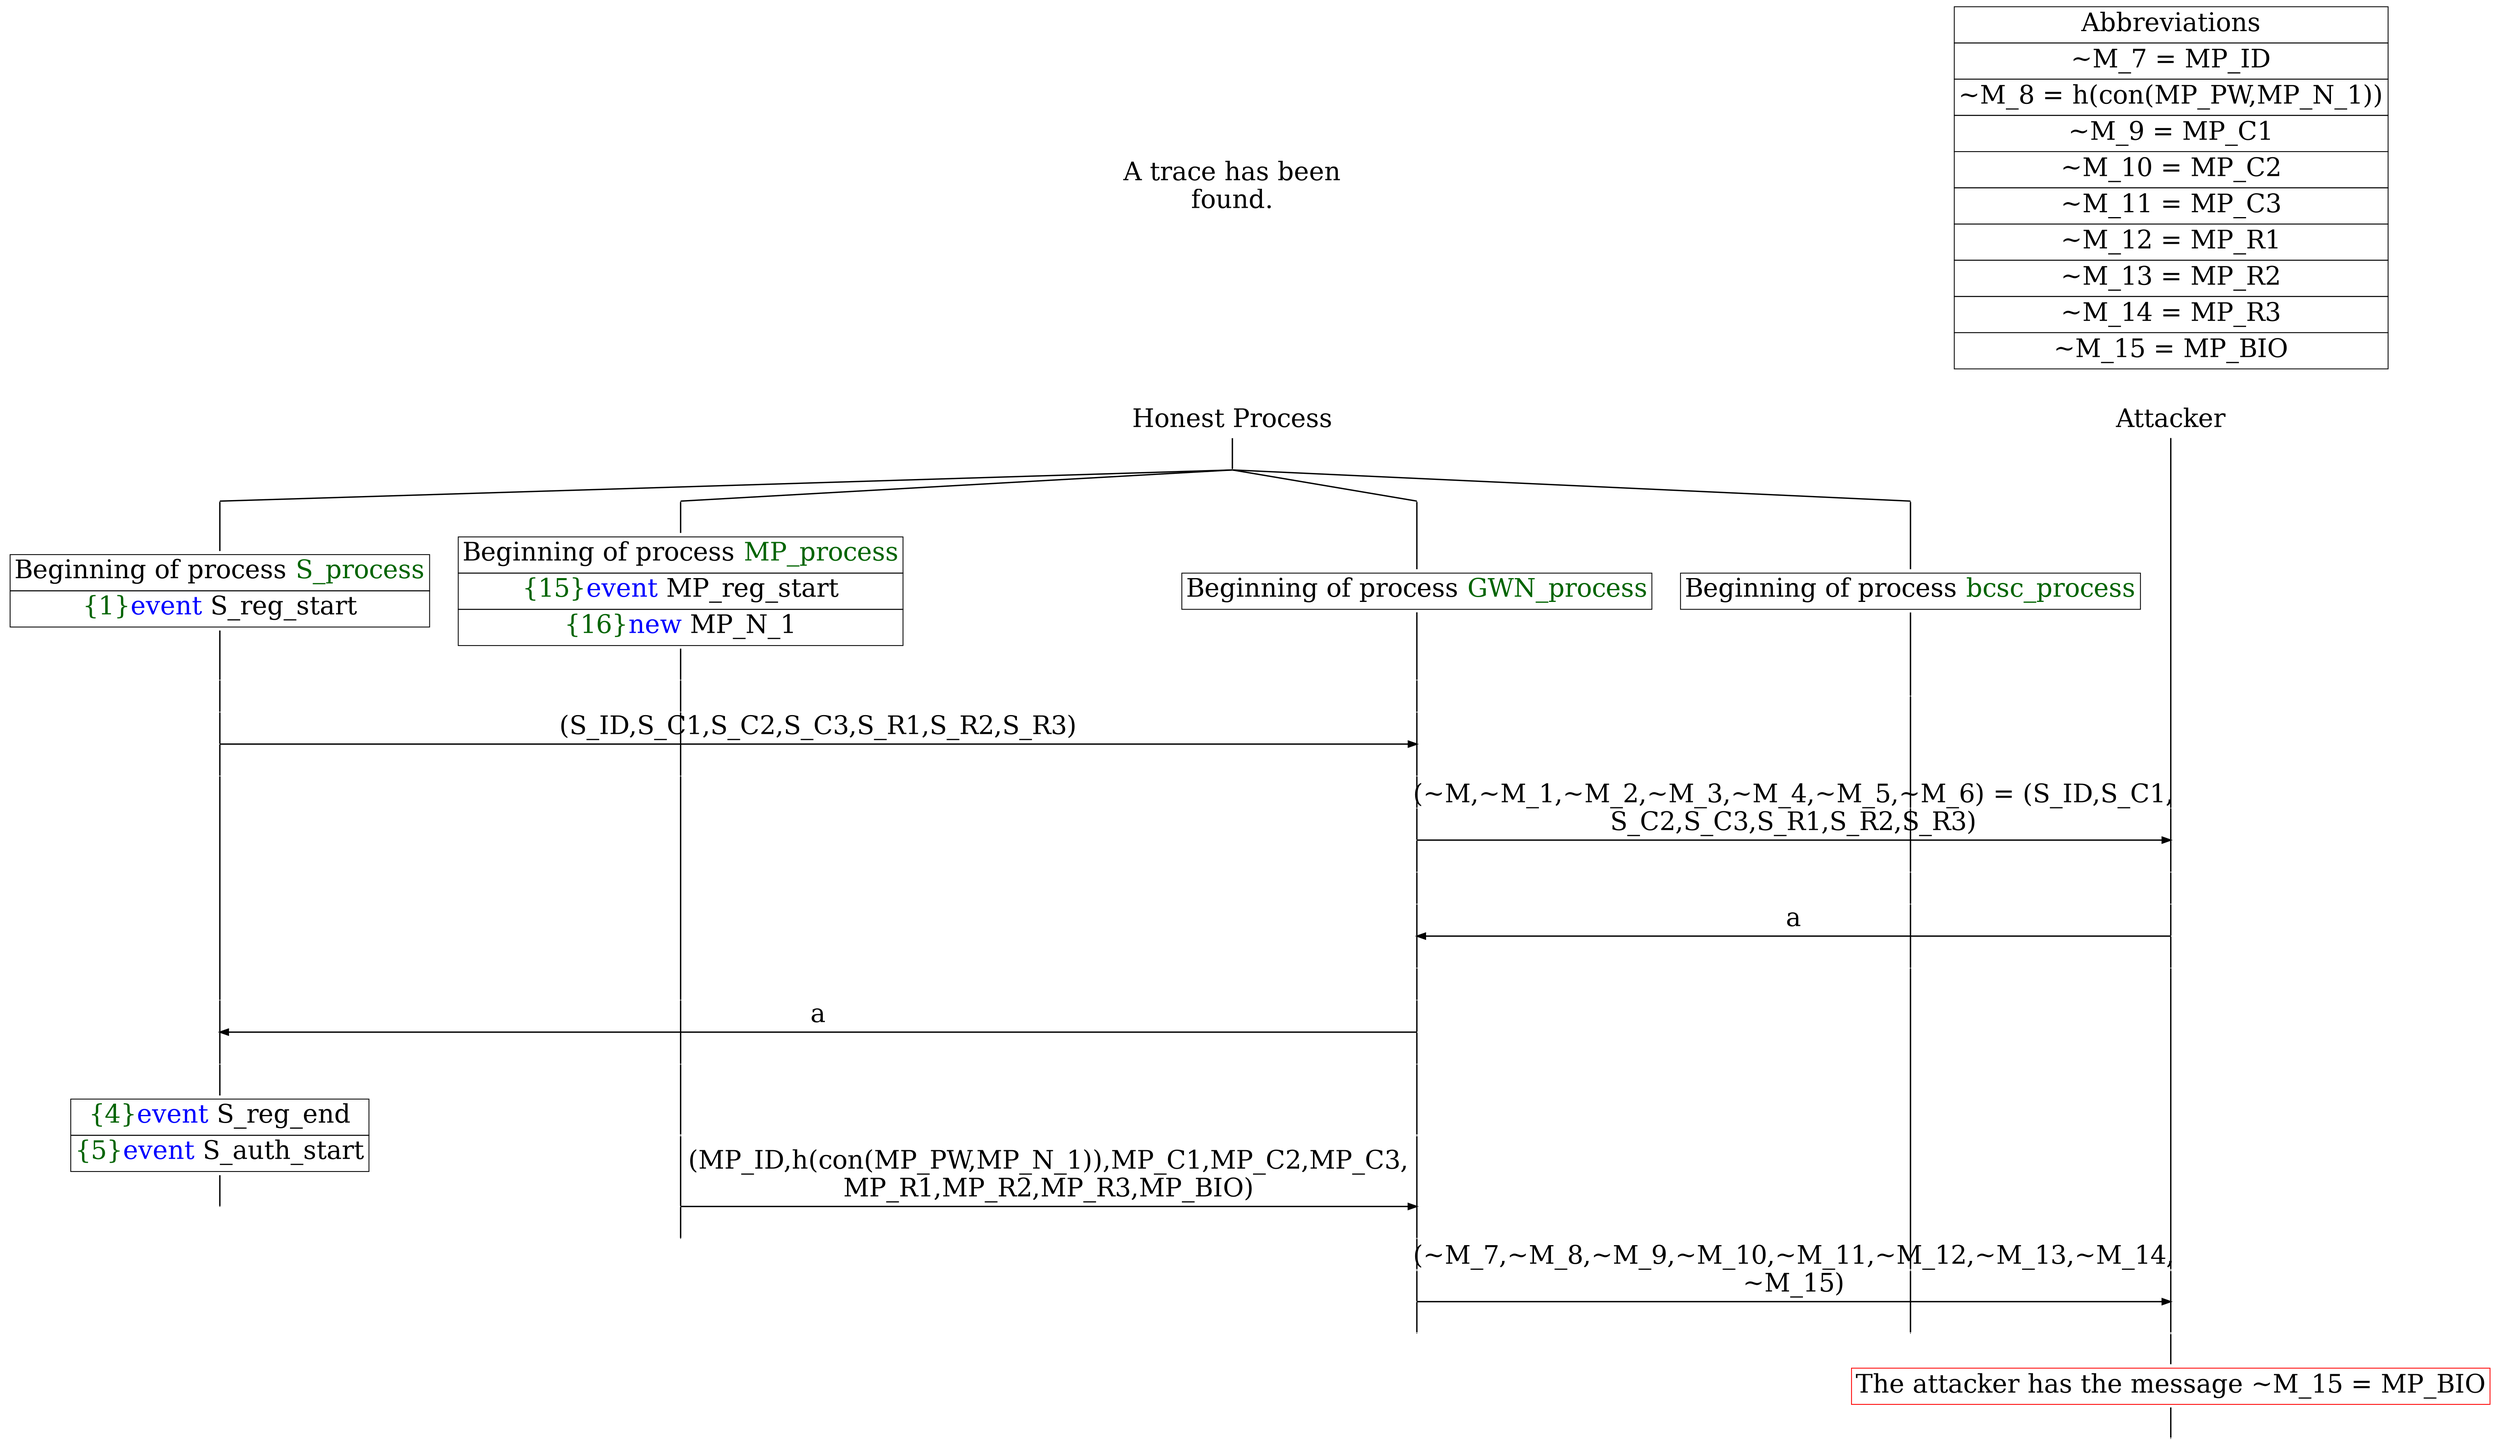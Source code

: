 digraph {
graph [ordering = out]
edge [arrowhead = none, penwidth = 1.6, fontsize = 30]
node [shape = point, width = 0, height = 0, fontsize = 30]
Trace [label = <A trace has been<br/>
found.<br/>
>, shape = plaintext]
P0__0 [label = "Honest Process", shape = plaintext]
P__0 [label = "Attacker", shape = plaintext]
Trace -> P0__0 [label = "", style = invisible, weight = 100]{rank = same; P0__0 P__0}
P0__0 -> P0__1 [label = <>, weight = 100]
/*RPar */
P0__1 -> P0_3__1 [label = <>]
P0__1 -> P0_2__1 [label = <>]
P0__1 -> P0_1__1 [label = <>]
P0__1 -> P0_0__1 [label = <>]
P0__1 [label = "", fixedsize = false, width = 0, height = 0, shape = none]
{rank = same; P0_0__1 P0_1__1 P0_2__1 P0_3__1}
P0_0__1 -> P0_0__2 [label = <>, weight = 100]
P0_0__2 [shape = plaintext, label = <<TABLE BORDER="0" CELLBORDER="1" CELLSPACING="0" CELLPADDING="4"> <TR><TD>Beginning of process <FONT COLOR="darkgreen">bcsc_process</FONT></TD></TR></TABLE>>]
P0_0__2 -> P0_0__3 [label = <>, weight = 100]
P0_1__1 -> P0_1__2 [label = <>, weight = 100]
P0_1__2 [shape = plaintext, label = <<TABLE BORDER="0" CELLBORDER="1" CELLSPACING="0" CELLPADDING="4"> <TR><TD>Beginning of process <FONT COLOR="darkgreen">GWN_process</FONT></TD></TR></TABLE>>]
P0_1__2 -> P0_1__3 [label = <>, weight = 100]
P0_2__1 -> P0_2__2 [label = <>, weight = 100]
P0_2__2 [shape = plaintext, label = <<TABLE BORDER="0" CELLBORDER="1" CELLSPACING="0" CELLPADDING="4"> <TR><TD>Beginning of process <FONT COLOR="darkgreen">MP_process</FONT></TD></TR><TR><TD><FONT COLOR="darkgreen">{15}</FONT><FONT COLOR="blue">event</FONT> MP_reg_start</TD></TR><TR><TD><FONT COLOR="darkgreen">{16}</FONT><FONT COLOR="blue">new </FONT>MP_N_1</TD></TR></TABLE>>]
P0_2__2 -> P0_2__3 [label = <>, weight = 100]
P0_3__1 -> P0_3__2 [label = <>, weight = 100]
P0_3__2 [shape = plaintext, label = <<TABLE BORDER="0" CELLBORDER="1" CELLSPACING="0" CELLPADDING="4"> <TR><TD>Beginning of process <FONT COLOR="darkgreen">S_process</FONT></TD></TR><TR><TD><FONT COLOR="darkgreen">{1}</FONT><FONT COLOR="blue">event</FONT> S_reg_start</TD></TR></TABLE>>]
P0_3__2 -> P0_3__3 [label = <>, weight = 100]
P0_3__3 -> P0_3__4 [label = <>, weight = 100]
P0_2__3 -> P0_2__4 [label = <>, weight = 100]
P0_1__3 -> P0_1__4 [label = <>, weight = 100]
{rank = same; P0_1__4 P0_2__4 P0_3__4}
P0_3__4 -> P0_3__5 [label = <>, weight = 100]
P0_1__4 -> P0_1__5 [label = <>, weight = 100]
{rank = same; P0_1__5 P0_3__5}
P0_3__5 -> P0_1__5 [label = <(S_ID,S_C1,S_C2,S_C3,S_R1,S_R2,S_R3)>, arrowhead = normal]
P0_3__5 -> P0_3__6 [label = <>, weight = 100]
P0_2__4 -> P0_2__5 [label = <>, weight = 100]
P0_1__5 -> P0_1__6 [label = <>, weight = 100]
{rank = same; P0_1__6 P0_2__5 P0_3__6}
P0_1__6 -> P0_1__7 [label = <>, weight = 100]
P0_0__3 -> P0_0__4 [label = <>, weight = 100]
P__0 -> P__1 [label = <>, weight = 100]
{rank = same; P__1 P0_0__4 P0_1__7}
P0_1__7 -> P0_1__8 [label = <>, weight = 100]
P__1 -> P__2 [label = <>, weight = 100]
{rank = same; P__2 P0_1__8}
P0_1__8 -> P__2 [label = <(~M,~M_1,~M_2,~M_3,~M_4,~M_5,~M_6) = (S_ID,S_C1,<br/>
S_C2,S_C3,S_R1,S_R2,S_R3)>, arrowhead = normal]
P0_1__8 -> P0_1__9 [label = <>, weight = 100]
P0_0__4 -> P0_0__5 [label = <>, weight = 100]
P__2 -> P__3 [label = <>, weight = 100]
{rank = same; P__3 P0_0__5 P0_1__9}
P0_1__9 -> P0_1__10 [label = <>, weight = 100]
P0_0__5 -> P0_0__6 [label = <>, weight = 100]
P__3 -> P__4 [label = <>, weight = 100]
{rank = same; P__4 P0_0__6 P0_1__10}
P0_1__10 -> P0_1__11 [label = <>, weight = 100]
P__4 -> P__5 [label = <>, weight = 100]
{rank = same; P__5 P0_1__11}
P0_1__11 -> P__5 [label = <a>, dir = back, arrowhead = normal]
P0_1__11 -> P0_1__12 [label = <>, weight = 100]
P0_0__6 -> P0_0__7 [label = <>, weight = 100]
P__5 -> P__6 [label = <>, weight = 100]
{rank = same; P__6 P0_0__7 P0_1__12}
P0_3__6 -> P0_3__7 [label = <>, weight = 100]
P0_2__5 -> P0_2__6 [label = <>, weight = 100]
P0_1__12 -> P0_1__13 [label = <>, weight = 100]
{rank = same; P0_1__13 P0_2__6 P0_3__7}
P0_3__7 -> P0_3__8 [label = <>, weight = 100]
P0_1__13 -> P0_1__14 [label = <>, weight = 100]
{rank = same; P0_1__14 P0_3__8}
P0_3__8 -> P0_1__14 [label = <a>, dir = back, arrowhead = normal]
P0_3__8 -> P0_3__9 [label = <>, weight = 100]
P0_2__6 -> P0_2__7 [label = <>, weight = 100]
P0_1__14 -> P0_1__15 [label = <>, weight = 100]
{rank = same; P0_1__15 P0_2__7 P0_3__9}
P0_3__9 -> P0_3__10 [label = <>, weight = 100]
P0_3__10 [shape = plaintext, label = <<TABLE BORDER="0" CELLBORDER="1" CELLSPACING="0" CELLPADDING="4"> <TR><TD><FONT COLOR="darkgreen">{4}</FONT><FONT COLOR="blue">event</FONT> S_reg_end</TD></TR><TR><TD><FONT COLOR="darkgreen">{5}</FONT><FONT COLOR="blue">event</FONT> S_auth_start</TD></TR></TABLE>>]
P0_3__10 -> P0_3__11 [label = <>, weight = 100]
P0_2__7 -> P0_2__8 [label = <>, weight = 100]
P0_1__15 -> P0_1__16 [label = <>, weight = 100]
{rank = same; P0_1__16 P0_2__8}
P0_2__8 -> P0_2__9 [label = <>, weight = 100]
P0_1__16 -> P0_1__17 [label = <>, weight = 100]
{rank = same; P0_1__17 P0_2__9}
P0_2__9 -> P0_1__17 [label = <(MP_ID,h(con(MP_PW,MP_N_1)),MP_C1,MP_C2,MP_C3,<br/>
MP_R1,MP_R2,MP_R3,MP_BIO)>, arrowhead = normal]
P0_2__9 -> P0_2__10 [label = <>, weight = 100]
P0_1__17 -> P0_1__18 [label = <>, weight = 100]
{rank = same; P0_1__18 P0_2__10}
P0_1__18 -> P0_1__19 [label = <>, weight = 100]
P0_0__7 -> P0_0__8 [label = <>, weight = 100]
P__6 -> P__7 [label = <>, weight = 100]
{rank = same; P__7 P0_0__8 P0_1__19}
P0_1__19 -> P0_1__20 [label = <>, weight = 100]
P__7 -> P__8 [label = <>, weight = 100]
{rank = same; P__8 P0_1__20}
P0_1__20 -> P__8 [label = <(~M_7,~M_8,~M_9,~M_10,~M_11,~M_12,~M_13,~M_14,<br/>
~M_15)>, arrowhead = normal]
P0_1__20 -> P0_1__21 [label = <>, weight = 100]
P0_0__8 -> P0_0__9 [label = <>, weight = 100]
P__8 -> P__9 [label = <>, weight = 100]
{rank = same; P__9 P0_0__9 P0_1__21}
P__9 -> P__10 [label = <>, weight = 100]
P__10 [color = red, shape = plaintext, label = <<TABLE BORDER="0" CELLBORDER="1" CELLSPACING="0" CELLPADDING="4"> <TR><TD>The attacker has the message ~M_15 = MP_BIO</TD></TR></TABLE>>]
P__10 -> P__11 [label = <>, weight = 100]
Abbrev [shape = plaintext, label = <<TABLE BORDER="0" CELLBORDER="1" CELLSPACING="0" CELLPADDING="4"><TR> <TD> Abbreviations </TD></TR><TR><TD>~M_7 = MP_ID</TD></TR><TR><TD>~M_8 = h(con(MP_PW,MP_N_1))</TD></TR><TR><TD>~M_9 = MP_C1</TD></TR><TR><TD>~M_10 = MP_C2</TD></TR><TR><TD>~M_11 = MP_C3</TD></TR><TR><TD>~M_12 = MP_R1</TD></TR><TR><TD>~M_13 = MP_R2</TD></TR><TR><TD>~M_14 = MP_R3</TD></TR><TR><TD>~M_15 = MP_BIO</TD></TR></TABLE>>]Abbrev -> P__0 [style = invisible, weight =100]}